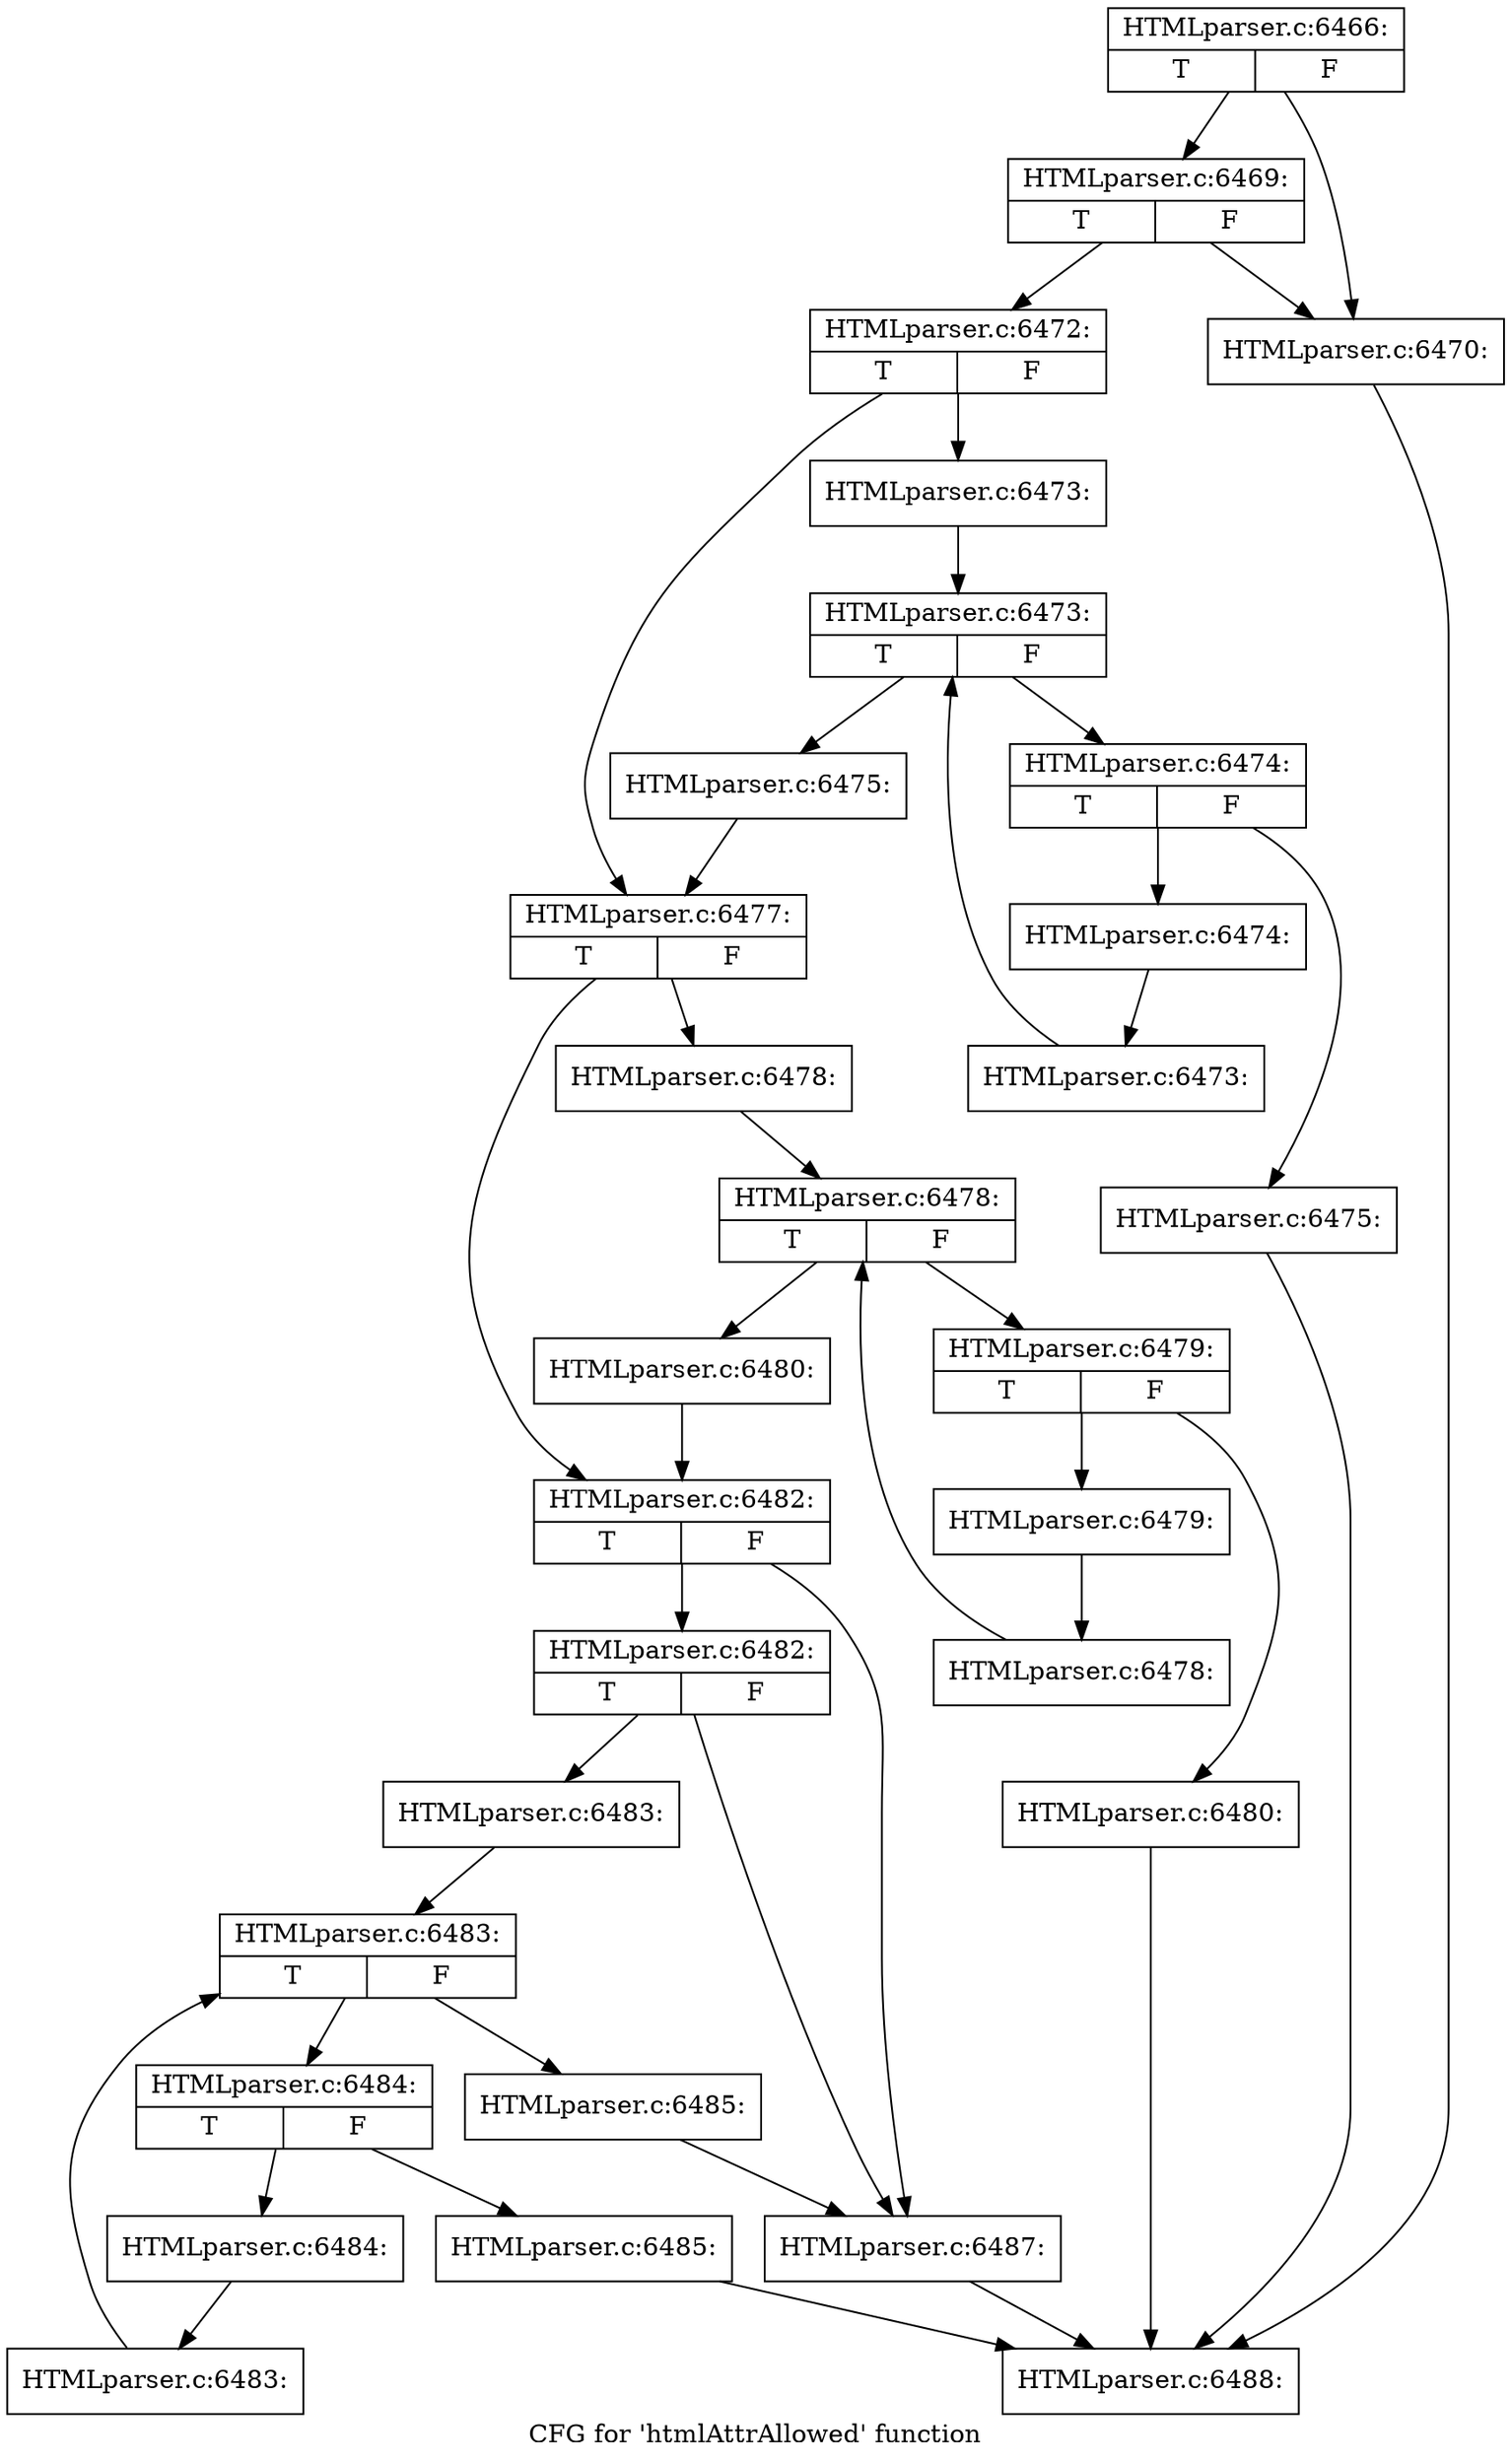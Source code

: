 digraph "CFG for 'htmlAttrAllowed' function" {
	label="CFG for 'htmlAttrAllowed' function";

	Node0x45142a0 [shape=record,label="{HTMLparser.c:6466:|{<s0>T|<s1>F}}"];
	Node0x45142a0 -> Node0x4511c70;
	Node0x45142a0 -> Node0x4511bd0;
	Node0x4511c70 [shape=record,label="{HTMLparser.c:6469:|{<s0>T|<s1>F}}"];
	Node0x4511c70 -> Node0x4511c20;
	Node0x4511c70 -> Node0x4511bd0;
	Node0x4511bd0 [shape=record,label="{HTMLparser.c:6470:}"];
	Node0x4511bd0 -> Node0x4510f00;
	Node0x4511c20 [shape=record,label="{HTMLparser.c:6472:|{<s0>T|<s1>F}}"];
	Node0x4511c20 -> Node0x4512120;
	Node0x4511c20 -> Node0x4512170;
	Node0x4512120 [shape=record,label="{HTMLparser.c:6473:}"];
	Node0x4512120 -> Node0x45127f0;
	Node0x45127f0 [shape=record,label="{HTMLparser.c:6473:|{<s0>T|<s1>F}}"];
	Node0x45127f0 -> Node0x4512ad0;
	Node0x45127f0 -> Node0x45124c0;
	Node0x4512ad0 [shape=record,label="{HTMLparser.c:6474:|{<s0>T|<s1>F}}"];
	Node0x4512ad0 -> Node0x4512dc0;
	Node0x4512ad0 -> Node0x4512d70;
	Node0x4512d70 [shape=record,label="{HTMLparser.c:6475:}"];
	Node0x4512d70 -> Node0x4510f00;
	Node0x4512dc0 [shape=record,label="{HTMLparser.c:6474:}"];
	Node0x4512dc0 -> Node0x4512a40;
	Node0x4512a40 [shape=record,label="{HTMLparser.c:6473:}"];
	Node0x4512a40 -> Node0x45127f0;
	Node0x45124c0 [shape=record,label="{HTMLparser.c:6475:}"];
	Node0x45124c0 -> Node0x4512170;
	Node0x4512170 [shape=record,label="{HTMLparser.c:6477:|{<s0>T|<s1>F}}"];
	Node0x4512170 -> Node0x4513780;
	Node0x4512170 -> Node0x45137d0;
	Node0x4513780 [shape=record,label="{HTMLparser.c:6478:}"];
	Node0x4513780 -> Node0x4513e50;
	Node0x4513e50 [shape=record,label="{HTMLparser.c:6478:|{<s0>T|<s1>F}}"];
	Node0x4513e50 -> Node0x4514130;
	Node0x4513e50 -> Node0x4513b20;
	Node0x4514130 [shape=record,label="{HTMLparser.c:6479:|{<s0>T|<s1>F}}"];
	Node0x4514130 -> Node0x4514470;
	Node0x4514130 -> Node0x4514420;
	Node0x4514420 [shape=record,label="{HTMLparser.c:6480:}"];
	Node0x4514420 -> Node0x4510f00;
	Node0x4514470 [shape=record,label="{HTMLparser.c:6479:}"];
	Node0x4514470 -> Node0x45140a0;
	Node0x45140a0 [shape=record,label="{HTMLparser.c:6478:}"];
	Node0x45140a0 -> Node0x4513e50;
	Node0x4513b20 [shape=record,label="{HTMLparser.c:6480:}"];
	Node0x4513b20 -> Node0x45137d0;
	Node0x45137d0 [shape=record,label="{HTMLparser.c:6482:|{<s0>T|<s1>F}}"];
	Node0x45137d0 -> Node0x4514e60;
	Node0x45137d0 -> Node0x4514e10;
	Node0x4514e60 [shape=record,label="{HTMLparser.c:6482:|{<s0>T|<s1>F}}"];
	Node0x4514e60 -> Node0x4514dc0;
	Node0x4514e60 -> Node0x4514e10;
	Node0x4514dc0 [shape=record,label="{HTMLparser.c:6483:}"];
	Node0x4514dc0 -> Node0x45156b0;
	Node0x45156b0 [shape=record,label="{HTMLparser.c:6483:|{<s0>T|<s1>F}}"];
	Node0x45156b0 -> Node0x4515990;
	Node0x45156b0 -> Node0x4515380;
	Node0x4515990 [shape=record,label="{HTMLparser.c:6484:|{<s0>T|<s1>F}}"];
	Node0x4515990 -> Node0x4515c80;
	Node0x4515990 -> Node0x4515c30;
	Node0x4515c30 [shape=record,label="{HTMLparser.c:6485:}"];
	Node0x4515c30 -> Node0x4510f00;
	Node0x4515c80 [shape=record,label="{HTMLparser.c:6484:}"];
	Node0x4515c80 -> Node0x4515900;
	Node0x4515900 [shape=record,label="{HTMLparser.c:6483:}"];
	Node0x4515900 -> Node0x45156b0;
	Node0x4515380 [shape=record,label="{HTMLparser.c:6485:}"];
	Node0x4515380 -> Node0x4514e10;
	Node0x4514e10 [shape=record,label="{HTMLparser.c:6487:}"];
	Node0x4514e10 -> Node0x4510f00;
	Node0x4510f00 [shape=record,label="{HTMLparser.c:6488:}"];
}
